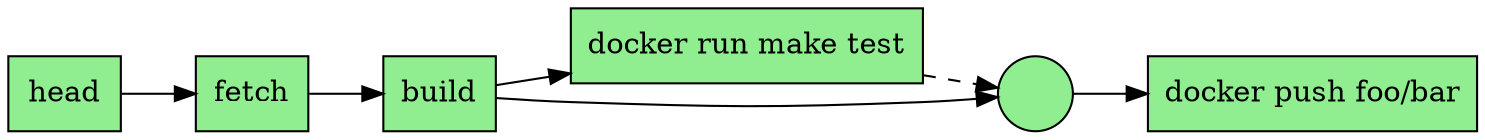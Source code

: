 digraph pipeline {
  node [shape="box"]
  rankdir=LR
  n6 [label="head",fillcolor="#90ee90",style="filled"]
  n5 [label="fetch",fillcolor="#90ee90",style="filled"]
  n6 -> n5
  n4 [label="build",fillcolor="#90ee90",style="filled"]
  n5 -> n4
  n3 [label="docker run make test",fillcolor="#90ee90",style="filled"]
  n4 -> n3
  n2 [label="",fillcolor="#90ee90",style="filled",shape="circle"]
  n3 -> n2 [style="dashed"]
  n4 -> n2
  n1 [label="docker push foo/bar",fillcolor="#90ee90",style="filled"]
  n2 -> n1
  }
